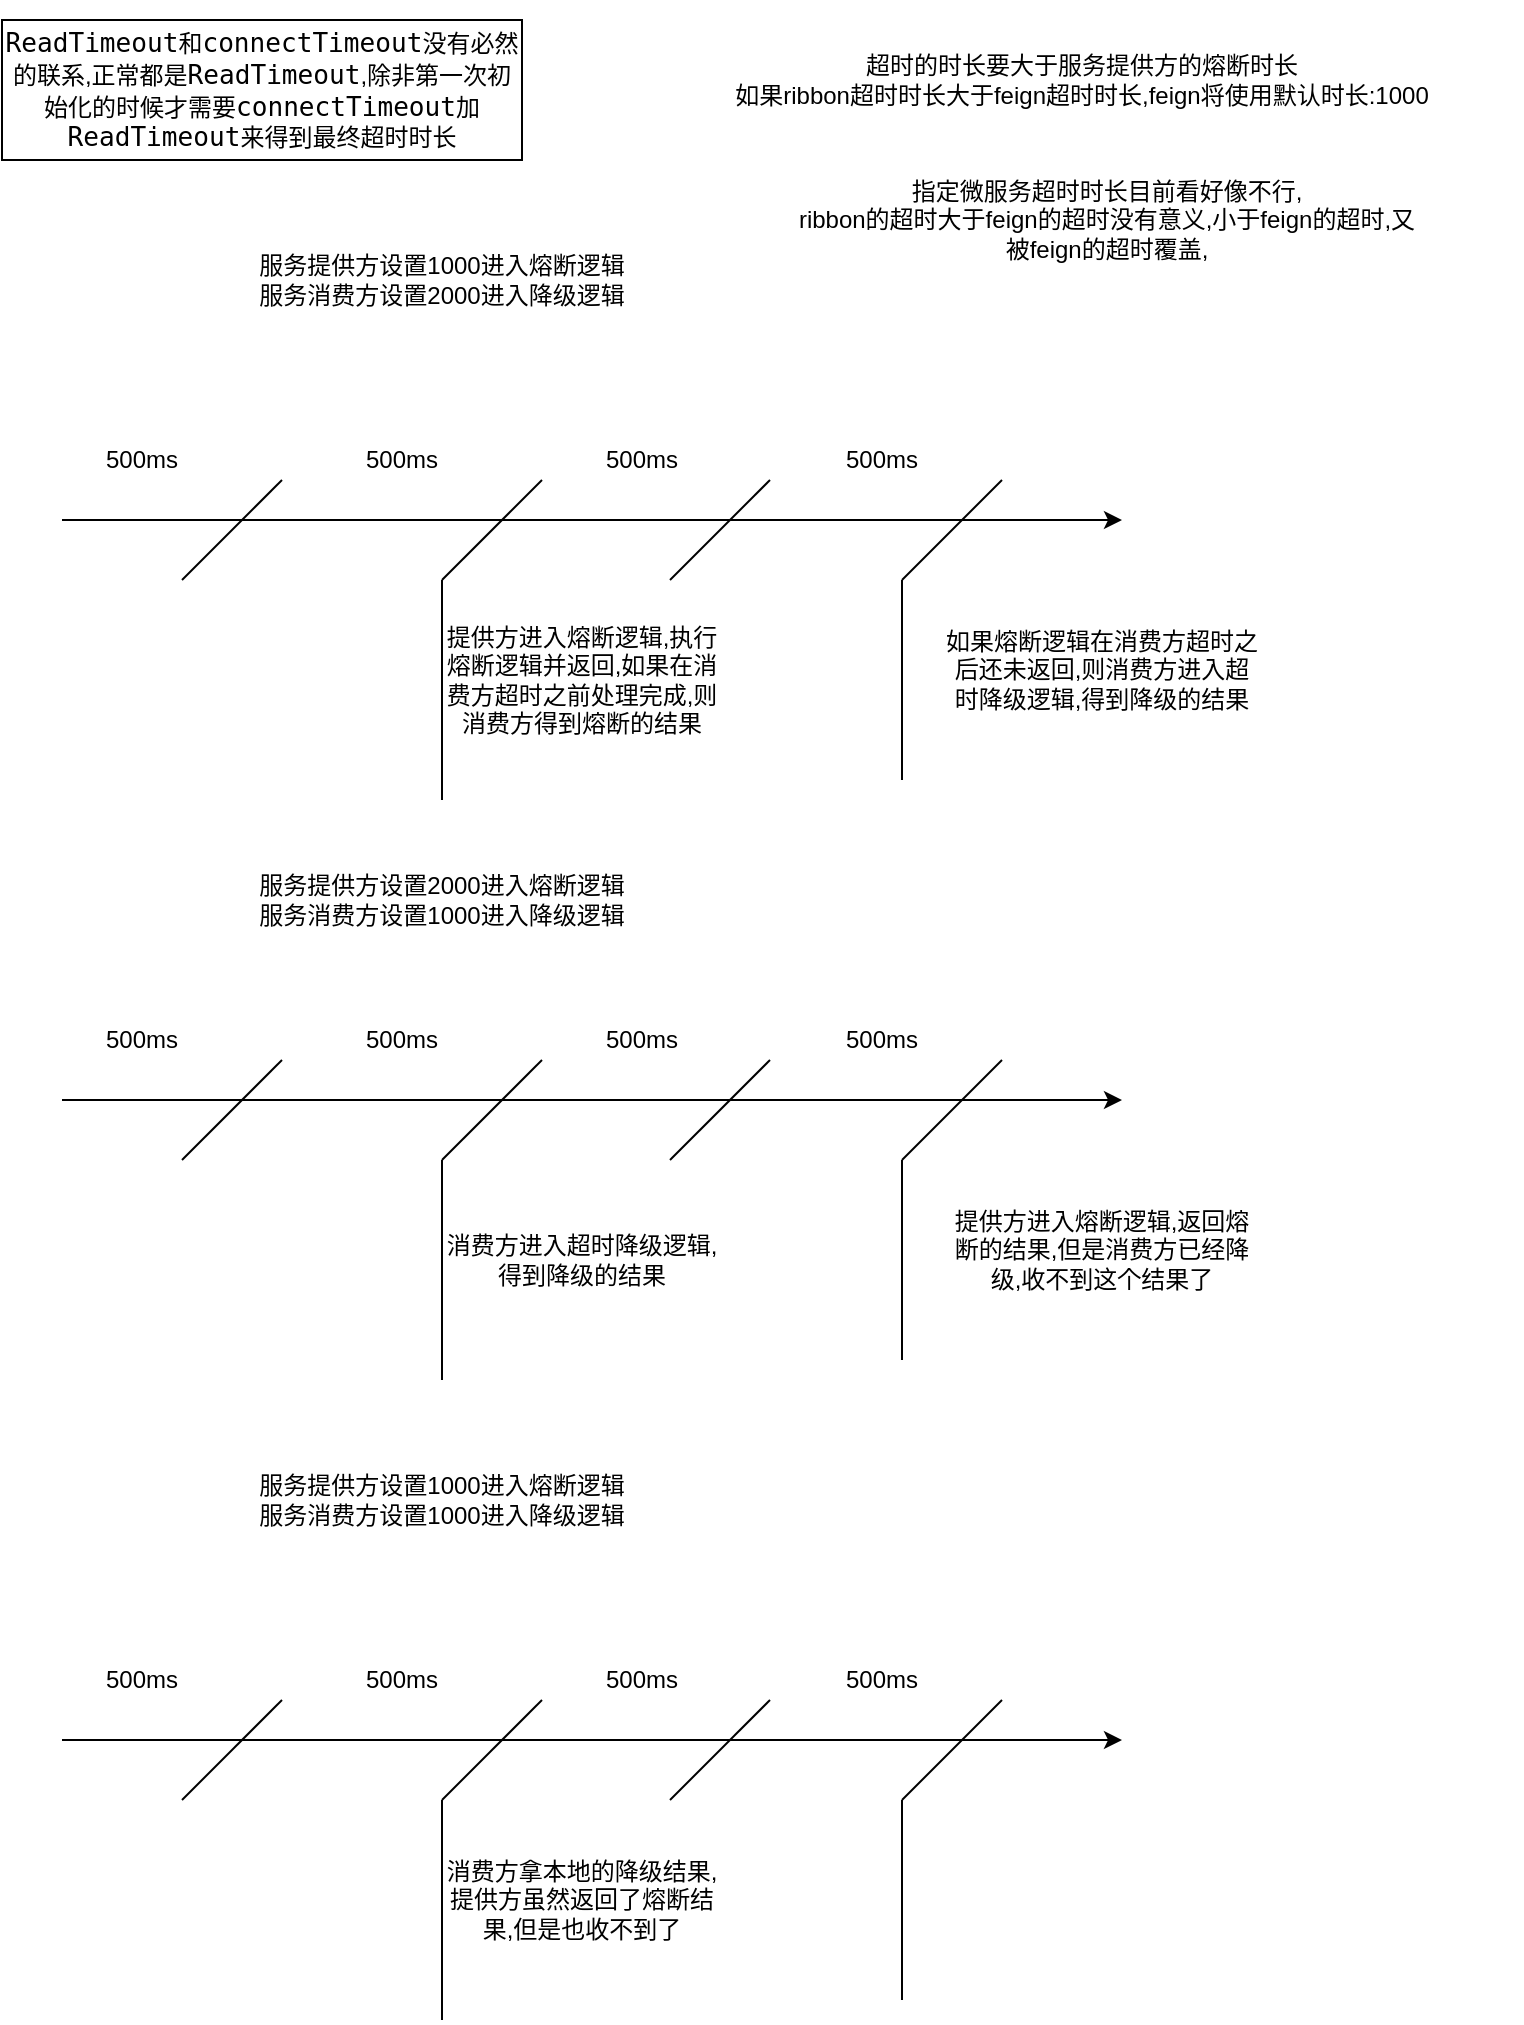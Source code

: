 <mxfile version="13.10.9" type="github">
  <diagram id="E3m-XeIQVQSN0iLPFJ0V" name="第 1 页">
    <mxGraphModel dx="946" dy="561" grid="1" gridSize="10" guides="1" tooltips="1" connect="1" arrows="1" fold="1" page="1" pageScale="1" pageWidth="827" pageHeight="1169" math="0" shadow="0">
      <root>
        <mxCell id="0" />
        <mxCell id="1" parent="0" />
        <mxCell id="yEqj9vdKXUoKs3gxg46q-3" value="" style="endArrow=classic;html=1;" parent="1" edge="1">
          <mxGeometry width="50" height="50" relative="1" as="geometry">
            <mxPoint x="60" y="270" as="sourcePoint" />
            <mxPoint x="590" y="270" as="targetPoint" />
          </mxGeometry>
        </mxCell>
        <mxCell id="yEqj9vdKXUoKs3gxg46q-4" value="" style="endArrow=none;html=1;" parent="1" edge="1">
          <mxGeometry width="50" height="50" relative="1" as="geometry">
            <mxPoint x="120" y="300" as="sourcePoint" />
            <mxPoint x="170" y="250" as="targetPoint" />
          </mxGeometry>
        </mxCell>
        <mxCell id="yEqj9vdKXUoKs3gxg46q-5" value="" style="endArrow=none;html=1;" parent="1" edge="1">
          <mxGeometry width="50" height="50" relative="1" as="geometry">
            <mxPoint x="250" y="300" as="sourcePoint" />
            <mxPoint x="300" y="250" as="targetPoint" />
          </mxGeometry>
        </mxCell>
        <mxCell id="yEqj9vdKXUoKs3gxg46q-6" value="" style="endArrow=none;html=1;" parent="1" edge="1">
          <mxGeometry width="50" height="50" relative="1" as="geometry">
            <mxPoint x="364" y="300" as="sourcePoint" />
            <mxPoint x="414" y="250" as="targetPoint" />
          </mxGeometry>
        </mxCell>
        <mxCell id="yEqj9vdKXUoKs3gxg46q-7" value="500ms" style="text;html=1;strokeColor=none;fillColor=none;align=center;verticalAlign=middle;whiteSpace=wrap;rounded=0;" parent="1" vertex="1">
          <mxGeometry x="80" y="230" width="40" height="20" as="geometry" />
        </mxCell>
        <mxCell id="yEqj9vdKXUoKs3gxg46q-8" value="500ms" style="text;html=1;strokeColor=none;fillColor=none;align=center;verticalAlign=middle;whiteSpace=wrap;rounded=0;" parent="1" vertex="1">
          <mxGeometry x="210" y="230" width="40" height="20" as="geometry" />
        </mxCell>
        <mxCell id="yEqj9vdKXUoKs3gxg46q-10" value="500ms" style="text;html=1;strokeColor=none;fillColor=none;align=center;verticalAlign=middle;whiteSpace=wrap;rounded=0;" parent="1" vertex="1">
          <mxGeometry x="330" y="230" width="40" height="20" as="geometry" />
        </mxCell>
        <mxCell id="yEqj9vdKXUoKs3gxg46q-12" value="服务提供方设置1000进入熔断逻辑&lt;br&gt;服务消费方设置2000进入降级逻辑" style="text;html=1;strokeColor=none;fillColor=none;align=center;verticalAlign=middle;whiteSpace=wrap;rounded=0;" parent="1" vertex="1">
          <mxGeometry x="110" y="130" width="280" height="40" as="geometry" />
        </mxCell>
        <mxCell id="yEqj9vdKXUoKs3gxg46q-13" value="" style="endArrow=none;html=1;" parent="1" edge="1">
          <mxGeometry width="50" height="50" relative="1" as="geometry">
            <mxPoint x="480" y="300" as="sourcePoint" />
            <mxPoint x="530" y="250" as="targetPoint" />
          </mxGeometry>
        </mxCell>
        <mxCell id="yEqj9vdKXUoKs3gxg46q-14" value="500ms" style="text;html=1;strokeColor=none;fillColor=none;align=center;verticalAlign=middle;whiteSpace=wrap;rounded=0;" parent="1" vertex="1">
          <mxGeometry x="450" y="230" width="40" height="20" as="geometry" />
        </mxCell>
        <mxCell id="yEqj9vdKXUoKs3gxg46q-16" value="" style="endArrow=none;html=1;" parent="1" edge="1">
          <mxGeometry width="50" height="50" relative="1" as="geometry">
            <mxPoint x="250" y="410" as="sourcePoint" />
            <mxPoint x="250" y="300" as="targetPoint" />
          </mxGeometry>
        </mxCell>
        <mxCell id="yEqj9vdKXUoKs3gxg46q-17" value="提供方进入熔断逻辑,执行熔断逻辑并返回,如果在消费方超时之前处理完成,则消费方得到熔断的结果" style="text;html=1;strokeColor=none;fillColor=none;align=center;verticalAlign=middle;whiteSpace=wrap;rounded=0;" parent="1" vertex="1">
          <mxGeometry x="250" y="320" width="140" height="60" as="geometry" />
        </mxCell>
        <mxCell id="yEqj9vdKXUoKs3gxg46q-18" value="" style="endArrow=none;html=1;" parent="1" edge="1">
          <mxGeometry width="50" height="50" relative="1" as="geometry">
            <mxPoint x="480" y="400" as="sourcePoint" />
            <mxPoint x="480" y="300" as="targetPoint" />
          </mxGeometry>
        </mxCell>
        <mxCell id="yEqj9vdKXUoKs3gxg46q-19" value="如果熔断逻辑在消费方超时之后还未返回,则消费方进入超时降级逻辑,得到降级的结果" style="text;html=1;strokeColor=none;fillColor=none;align=center;verticalAlign=middle;whiteSpace=wrap;rounded=0;" parent="1" vertex="1">
          <mxGeometry x="500" y="320" width="160" height="50" as="geometry" />
        </mxCell>
        <mxCell id="yEqj9vdKXUoKs3gxg46q-20" value="" style="endArrow=classic;html=1;" parent="1" edge="1">
          <mxGeometry width="50" height="50" relative="1" as="geometry">
            <mxPoint x="60" y="560" as="sourcePoint" />
            <mxPoint x="590" y="560" as="targetPoint" />
          </mxGeometry>
        </mxCell>
        <mxCell id="yEqj9vdKXUoKs3gxg46q-21" value="" style="endArrow=none;html=1;" parent="1" edge="1">
          <mxGeometry width="50" height="50" relative="1" as="geometry">
            <mxPoint x="120" y="590" as="sourcePoint" />
            <mxPoint x="170" y="540" as="targetPoint" />
          </mxGeometry>
        </mxCell>
        <mxCell id="yEqj9vdKXUoKs3gxg46q-22" value="" style="endArrow=none;html=1;" parent="1" edge="1">
          <mxGeometry width="50" height="50" relative="1" as="geometry">
            <mxPoint x="250" y="590" as="sourcePoint" />
            <mxPoint x="300" y="540" as="targetPoint" />
          </mxGeometry>
        </mxCell>
        <mxCell id="yEqj9vdKXUoKs3gxg46q-23" value="" style="endArrow=none;html=1;" parent="1" edge="1">
          <mxGeometry width="50" height="50" relative="1" as="geometry">
            <mxPoint x="364" y="590" as="sourcePoint" />
            <mxPoint x="414" y="540" as="targetPoint" />
          </mxGeometry>
        </mxCell>
        <mxCell id="yEqj9vdKXUoKs3gxg46q-24" value="500ms" style="text;html=1;strokeColor=none;fillColor=none;align=center;verticalAlign=middle;whiteSpace=wrap;rounded=0;" parent="1" vertex="1">
          <mxGeometry x="80" y="520" width="40" height="20" as="geometry" />
        </mxCell>
        <mxCell id="yEqj9vdKXUoKs3gxg46q-25" value="500ms" style="text;html=1;strokeColor=none;fillColor=none;align=center;verticalAlign=middle;whiteSpace=wrap;rounded=0;" parent="1" vertex="1">
          <mxGeometry x="210" y="520" width="40" height="20" as="geometry" />
        </mxCell>
        <mxCell id="yEqj9vdKXUoKs3gxg46q-26" value="500ms" style="text;html=1;strokeColor=none;fillColor=none;align=center;verticalAlign=middle;whiteSpace=wrap;rounded=0;" parent="1" vertex="1">
          <mxGeometry x="330" y="520" width="40" height="20" as="geometry" />
        </mxCell>
        <mxCell id="yEqj9vdKXUoKs3gxg46q-27" value="服务提供方设置2000进入熔断逻辑&lt;br&gt;服务消费方设置1000进入降级逻辑" style="text;html=1;strokeColor=none;fillColor=none;align=center;verticalAlign=middle;whiteSpace=wrap;rounded=0;" parent="1" vertex="1">
          <mxGeometry x="110" y="440" width="280" height="40" as="geometry" />
        </mxCell>
        <mxCell id="yEqj9vdKXUoKs3gxg46q-28" value="" style="endArrow=none;html=1;" parent="1" edge="1">
          <mxGeometry width="50" height="50" relative="1" as="geometry">
            <mxPoint x="480" y="590" as="sourcePoint" />
            <mxPoint x="530" y="540" as="targetPoint" />
          </mxGeometry>
        </mxCell>
        <mxCell id="yEqj9vdKXUoKs3gxg46q-29" value="500ms" style="text;html=1;strokeColor=none;fillColor=none;align=center;verticalAlign=middle;whiteSpace=wrap;rounded=0;" parent="1" vertex="1">
          <mxGeometry x="450" y="520" width="40" height="20" as="geometry" />
        </mxCell>
        <mxCell id="yEqj9vdKXUoKs3gxg46q-30" value="" style="endArrow=none;html=1;" parent="1" edge="1">
          <mxGeometry width="50" height="50" relative="1" as="geometry">
            <mxPoint x="250" y="700" as="sourcePoint" />
            <mxPoint x="250" y="590" as="targetPoint" />
          </mxGeometry>
        </mxCell>
        <mxCell id="yEqj9vdKXUoKs3gxg46q-31" value="消费方进入超时降级逻辑,得到降级的结果" style="text;html=1;strokeColor=none;fillColor=none;align=center;verticalAlign=middle;whiteSpace=wrap;rounded=0;" parent="1" vertex="1">
          <mxGeometry x="250" y="610" width="140" height="60" as="geometry" />
        </mxCell>
        <mxCell id="yEqj9vdKXUoKs3gxg46q-32" value="" style="endArrow=none;html=1;" parent="1" edge="1">
          <mxGeometry width="50" height="50" relative="1" as="geometry">
            <mxPoint x="480" y="690" as="sourcePoint" />
            <mxPoint x="480" y="590" as="targetPoint" />
          </mxGeometry>
        </mxCell>
        <mxCell id="yEqj9vdKXUoKs3gxg46q-33" value="提供方进入熔断逻辑,返回熔断的结果,但是消费方已经降级,收不到这个结果了" style="text;html=1;strokeColor=none;fillColor=none;align=center;verticalAlign=middle;whiteSpace=wrap;rounded=0;" parent="1" vertex="1">
          <mxGeometry x="500" y="610" width="160" height="50" as="geometry" />
        </mxCell>
        <mxCell id="yEqj9vdKXUoKs3gxg46q-34" value="" style="endArrow=classic;html=1;" parent="1" edge="1">
          <mxGeometry width="50" height="50" relative="1" as="geometry">
            <mxPoint x="60" y="880" as="sourcePoint" />
            <mxPoint x="590" y="880" as="targetPoint" />
          </mxGeometry>
        </mxCell>
        <mxCell id="yEqj9vdKXUoKs3gxg46q-35" value="" style="endArrow=none;html=1;" parent="1" edge="1">
          <mxGeometry width="50" height="50" relative="1" as="geometry">
            <mxPoint x="120" y="910" as="sourcePoint" />
            <mxPoint x="170" y="860" as="targetPoint" />
          </mxGeometry>
        </mxCell>
        <mxCell id="yEqj9vdKXUoKs3gxg46q-36" value="" style="endArrow=none;html=1;" parent="1" edge="1">
          <mxGeometry width="50" height="50" relative="1" as="geometry">
            <mxPoint x="250" y="910" as="sourcePoint" />
            <mxPoint x="300" y="860" as="targetPoint" />
          </mxGeometry>
        </mxCell>
        <mxCell id="yEqj9vdKXUoKs3gxg46q-37" value="" style="endArrow=none;html=1;" parent="1" edge="1">
          <mxGeometry width="50" height="50" relative="1" as="geometry">
            <mxPoint x="364" y="910" as="sourcePoint" />
            <mxPoint x="414" y="860" as="targetPoint" />
          </mxGeometry>
        </mxCell>
        <mxCell id="yEqj9vdKXUoKs3gxg46q-38" value="500ms" style="text;html=1;strokeColor=none;fillColor=none;align=center;verticalAlign=middle;whiteSpace=wrap;rounded=0;" parent="1" vertex="1">
          <mxGeometry x="80" y="840" width="40" height="20" as="geometry" />
        </mxCell>
        <mxCell id="yEqj9vdKXUoKs3gxg46q-39" value="500ms" style="text;html=1;strokeColor=none;fillColor=none;align=center;verticalAlign=middle;whiteSpace=wrap;rounded=0;" parent="1" vertex="1">
          <mxGeometry x="210" y="840" width="40" height="20" as="geometry" />
        </mxCell>
        <mxCell id="yEqj9vdKXUoKs3gxg46q-40" value="500ms" style="text;html=1;strokeColor=none;fillColor=none;align=center;verticalAlign=middle;whiteSpace=wrap;rounded=0;" parent="1" vertex="1">
          <mxGeometry x="330" y="840" width="40" height="20" as="geometry" />
        </mxCell>
        <mxCell id="yEqj9vdKXUoKs3gxg46q-41" value="服务提供方设置1000进入熔断逻辑&lt;br&gt;服务消费方设置1000进入降级逻辑" style="text;html=1;strokeColor=none;fillColor=none;align=center;verticalAlign=middle;whiteSpace=wrap;rounded=0;" parent="1" vertex="1">
          <mxGeometry x="110" y="740" width="280" height="40" as="geometry" />
        </mxCell>
        <mxCell id="yEqj9vdKXUoKs3gxg46q-42" value="" style="endArrow=none;html=1;" parent="1" edge="1">
          <mxGeometry width="50" height="50" relative="1" as="geometry">
            <mxPoint x="480" y="910" as="sourcePoint" />
            <mxPoint x="530" y="860" as="targetPoint" />
          </mxGeometry>
        </mxCell>
        <mxCell id="yEqj9vdKXUoKs3gxg46q-43" value="500ms" style="text;html=1;strokeColor=none;fillColor=none;align=center;verticalAlign=middle;whiteSpace=wrap;rounded=0;" parent="1" vertex="1">
          <mxGeometry x="450" y="840" width="40" height="20" as="geometry" />
        </mxCell>
        <mxCell id="yEqj9vdKXUoKs3gxg46q-44" value="" style="endArrow=none;html=1;" parent="1" edge="1">
          <mxGeometry width="50" height="50" relative="1" as="geometry">
            <mxPoint x="250" y="1020" as="sourcePoint" />
            <mxPoint x="250" y="910" as="targetPoint" />
          </mxGeometry>
        </mxCell>
        <mxCell id="yEqj9vdKXUoKs3gxg46q-45" value="消费方拿本地的降级结果,提供方虽然返回了熔断结果,但是也收不到了" style="text;html=1;strokeColor=none;fillColor=none;align=center;verticalAlign=middle;whiteSpace=wrap;rounded=0;" parent="1" vertex="1">
          <mxGeometry x="250" y="930" width="140" height="60" as="geometry" />
        </mxCell>
        <mxCell id="yEqj9vdKXUoKs3gxg46q-46" value="" style="endArrow=none;html=1;" parent="1" edge="1">
          <mxGeometry width="50" height="50" relative="1" as="geometry">
            <mxPoint x="480" y="1010" as="sourcePoint" />
            <mxPoint x="480" y="910" as="targetPoint" />
          </mxGeometry>
        </mxCell>
        <mxCell id="Sdvme6QABfjAyu6uPsd4-1" value="&lt;span style=&quot;background-color: rgb(255 , 255 , 255)&quot;&gt;&lt;span style=&quot;font-family: &amp;#34;jetbrains mono&amp;#34; , monospace ; font-size: 9.8pt&quot;&gt;ReadTimeout&lt;/span&gt;和&lt;span style=&quot;font-family: &amp;#34;jetbrains mono&amp;#34; , monospace ; font-size: 9.8pt&quot;&gt;connectTimeout&lt;/span&gt;没有必然的联系,正常都是&lt;span style=&quot;font-family: &amp;#34;jetbrains mono&amp;#34; , monospace ; font-size: 13.067px&quot;&gt;ReadTimeout&lt;/span&gt;,除非第一次初始化的时候才需要&lt;/span&gt;&lt;span style=&quot;font-family: &amp;#34;jetbrains mono&amp;#34; , monospace ; font-size: 13.067px ; background-color: rgb(255 , 255 , 255)&quot;&gt;connectTimeout&lt;/span&gt;&lt;span style=&quot;background-color: rgb(255 , 255 , 255)&quot;&gt;加&lt;/span&gt;&lt;span style=&quot;font-family: &amp;#34;jetbrains mono&amp;#34; , monospace ; font-size: 13.067px ; background-color: rgb(255 , 255 , 255)&quot;&gt;ReadTimeout&lt;/span&gt;&lt;span style=&quot;background-color: rgb(255 , 255 , 255)&quot;&gt;来得到最终超时时长&lt;/span&gt;" style="text;html=1;strokeColor=#000000;fillColor=none;align=center;verticalAlign=middle;whiteSpace=wrap;rounded=0;" vertex="1" parent="1">
          <mxGeometry x="30" y="20" width="260" height="70" as="geometry" />
        </mxCell>
        <mxCell id="Sdvme6QABfjAyu6uPsd4-2" value="超时的时长要大于服务提供方的熔断时长&lt;br&gt;如果ribbon超时时长大于feign超时时长,feign将使用默认时长:1000" style="text;html=1;strokeColor=none;fillColor=none;align=center;verticalAlign=middle;whiteSpace=wrap;rounded=0;" vertex="1" parent="1">
          <mxGeometry x="350" y="10" width="440" height="80" as="geometry" />
        </mxCell>
        <mxCell id="Sdvme6QABfjAyu6uPsd4-3" value="指定微服务超时时长目前看好像不行,&lt;br&gt;ribbon的超时大于feign的超时没有意义,小于feign的超时,又被feign的超时覆盖," style="text;html=1;strokeColor=none;fillColor=none;align=center;verticalAlign=middle;whiteSpace=wrap;rounded=0;" vertex="1" parent="1">
          <mxGeometry x="425" y="80" width="315" height="80" as="geometry" />
        </mxCell>
      </root>
    </mxGraphModel>
  </diagram>
</mxfile>
